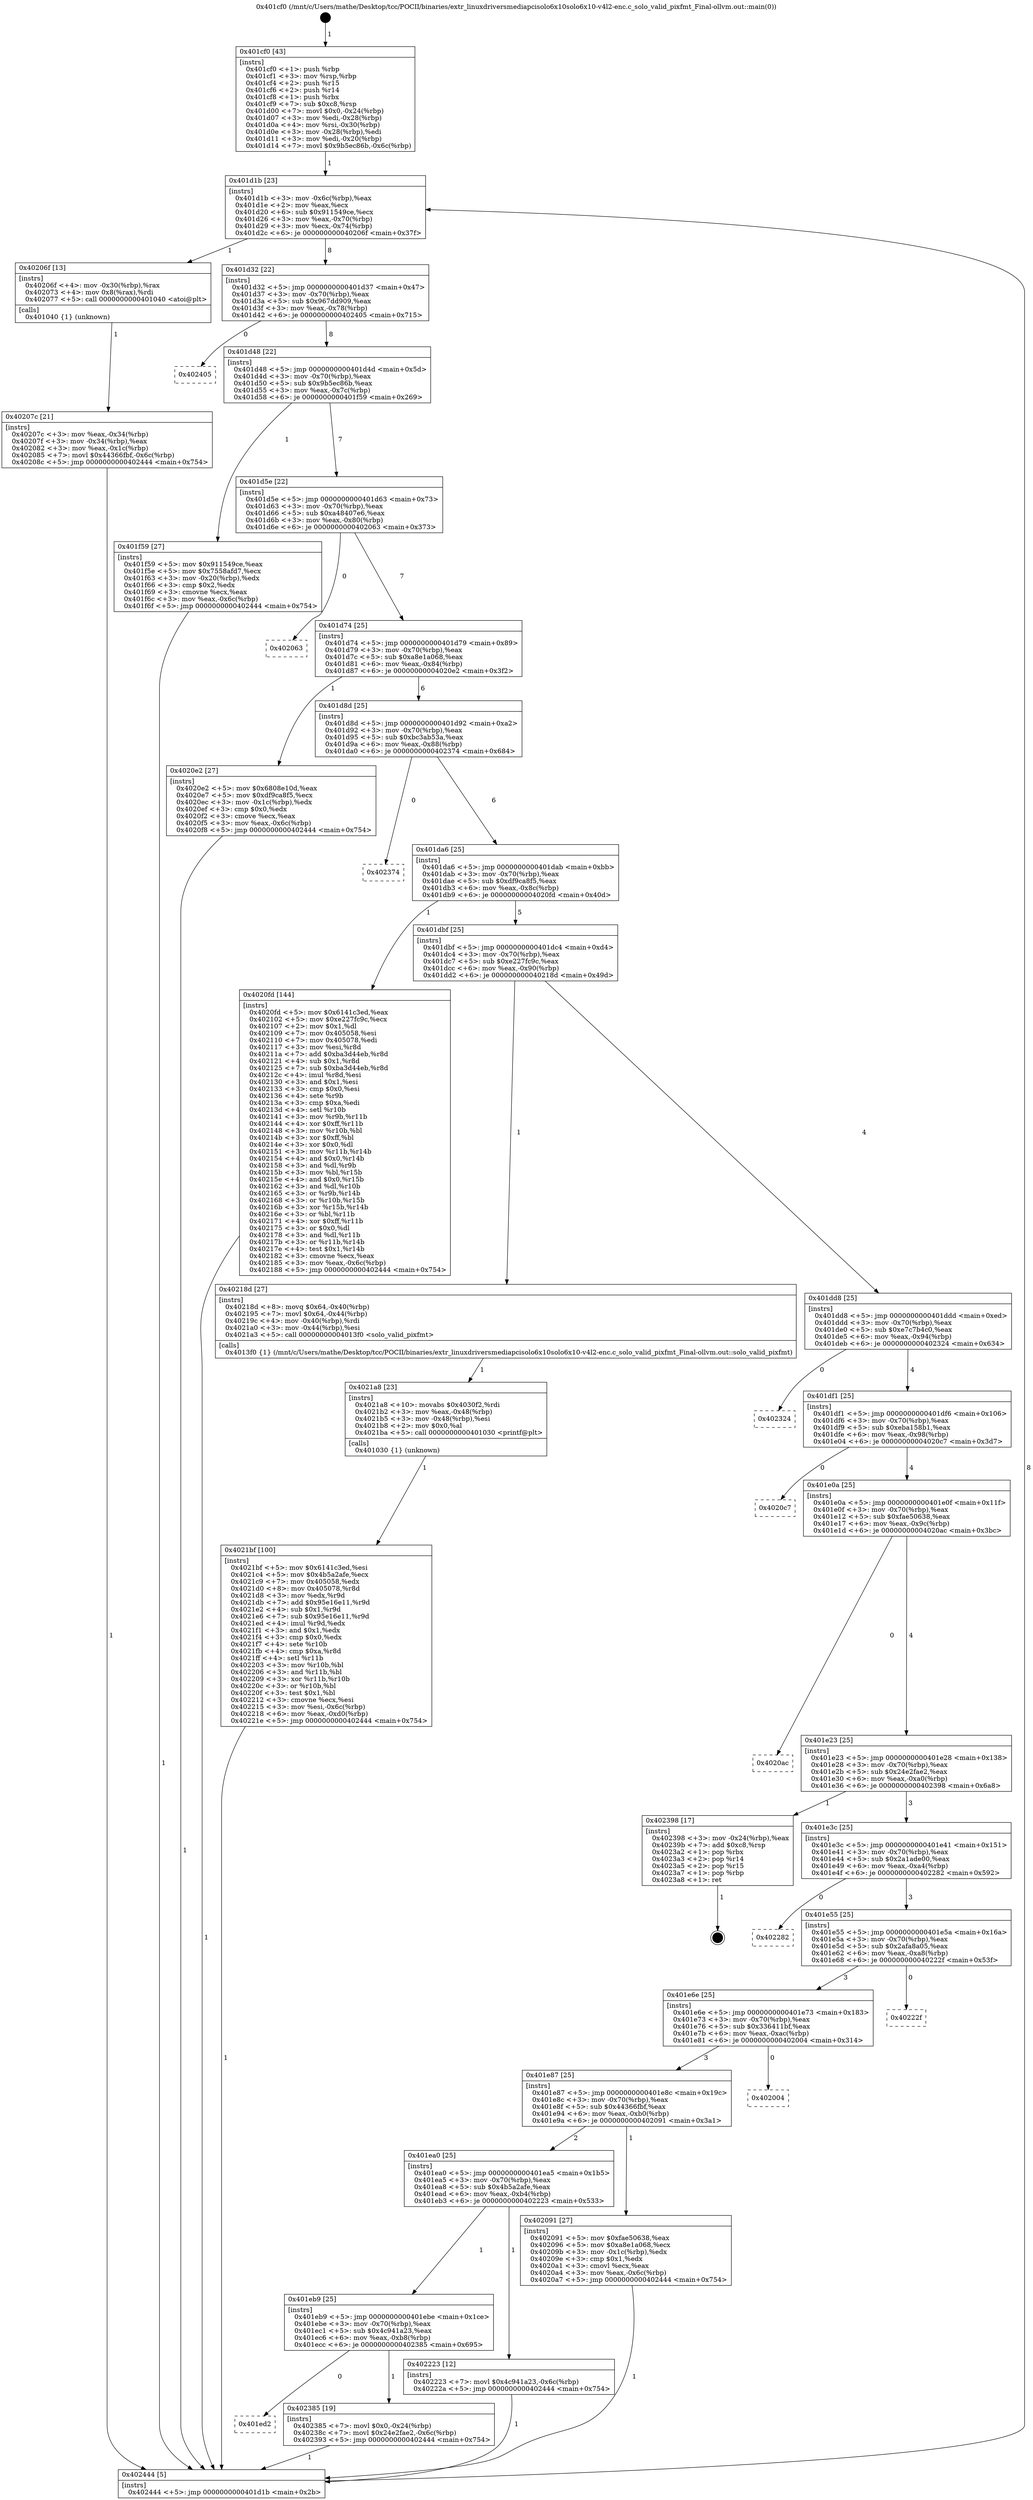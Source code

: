 digraph "0x401cf0" {
  label = "0x401cf0 (/mnt/c/Users/mathe/Desktop/tcc/POCII/binaries/extr_linuxdriversmediapcisolo6x10solo6x10-v4l2-enc.c_solo_valid_pixfmt_Final-ollvm.out::main(0))"
  labelloc = "t"
  node[shape=record]

  Entry [label="",width=0.3,height=0.3,shape=circle,fillcolor=black,style=filled]
  "0x401d1b" [label="{
     0x401d1b [23]\l
     | [instrs]\l
     &nbsp;&nbsp;0x401d1b \<+3\>: mov -0x6c(%rbp),%eax\l
     &nbsp;&nbsp;0x401d1e \<+2\>: mov %eax,%ecx\l
     &nbsp;&nbsp;0x401d20 \<+6\>: sub $0x911549ce,%ecx\l
     &nbsp;&nbsp;0x401d26 \<+3\>: mov %eax,-0x70(%rbp)\l
     &nbsp;&nbsp;0x401d29 \<+3\>: mov %ecx,-0x74(%rbp)\l
     &nbsp;&nbsp;0x401d2c \<+6\>: je 000000000040206f \<main+0x37f\>\l
  }"]
  "0x40206f" [label="{
     0x40206f [13]\l
     | [instrs]\l
     &nbsp;&nbsp;0x40206f \<+4\>: mov -0x30(%rbp),%rax\l
     &nbsp;&nbsp;0x402073 \<+4\>: mov 0x8(%rax),%rdi\l
     &nbsp;&nbsp;0x402077 \<+5\>: call 0000000000401040 \<atoi@plt\>\l
     | [calls]\l
     &nbsp;&nbsp;0x401040 \{1\} (unknown)\l
  }"]
  "0x401d32" [label="{
     0x401d32 [22]\l
     | [instrs]\l
     &nbsp;&nbsp;0x401d32 \<+5\>: jmp 0000000000401d37 \<main+0x47\>\l
     &nbsp;&nbsp;0x401d37 \<+3\>: mov -0x70(%rbp),%eax\l
     &nbsp;&nbsp;0x401d3a \<+5\>: sub $0x967dd909,%eax\l
     &nbsp;&nbsp;0x401d3f \<+3\>: mov %eax,-0x78(%rbp)\l
     &nbsp;&nbsp;0x401d42 \<+6\>: je 0000000000402405 \<main+0x715\>\l
  }"]
  Exit [label="",width=0.3,height=0.3,shape=circle,fillcolor=black,style=filled,peripheries=2]
  "0x402405" [label="{
     0x402405\l
  }", style=dashed]
  "0x401d48" [label="{
     0x401d48 [22]\l
     | [instrs]\l
     &nbsp;&nbsp;0x401d48 \<+5\>: jmp 0000000000401d4d \<main+0x5d\>\l
     &nbsp;&nbsp;0x401d4d \<+3\>: mov -0x70(%rbp),%eax\l
     &nbsp;&nbsp;0x401d50 \<+5\>: sub $0x9b5ec86b,%eax\l
     &nbsp;&nbsp;0x401d55 \<+3\>: mov %eax,-0x7c(%rbp)\l
     &nbsp;&nbsp;0x401d58 \<+6\>: je 0000000000401f59 \<main+0x269\>\l
  }"]
  "0x401ed2" [label="{
     0x401ed2\l
  }", style=dashed]
  "0x401f59" [label="{
     0x401f59 [27]\l
     | [instrs]\l
     &nbsp;&nbsp;0x401f59 \<+5\>: mov $0x911549ce,%eax\l
     &nbsp;&nbsp;0x401f5e \<+5\>: mov $0x7558afd7,%ecx\l
     &nbsp;&nbsp;0x401f63 \<+3\>: mov -0x20(%rbp),%edx\l
     &nbsp;&nbsp;0x401f66 \<+3\>: cmp $0x2,%edx\l
     &nbsp;&nbsp;0x401f69 \<+3\>: cmovne %ecx,%eax\l
     &nbsp;&nbsp;0x401f6c \<+3\>: mov %eax,-0x6c(%rbp)\l
     &nbsp;&nbsp;0x401f6f \<+5\>: jmp 0000000000402444 \<main+0x754\>\l
  }"]
  "0x401d5e" [label="{
     0x401d5e [22]\l
     | [instrs]\l
     &nbsp;&nbsp;0x401d5e \<+5\>: jmp 0000000000401d63 \<main+0x73\>\l
     &nbsp;&nbsp;0x401d63 \<+3\>: mov -0x70(%rbp),%eax\l
     &nbsp;&nbsp;0x401d66 \<+5\>: sub $0xa48407e6,%eax\l
     &nbsp;&nbsp;0x401d6b \<+3\>: mov %eax,-0x80(%rbp)\l
     &nbsp;&nbsp;0x401d6e \<+6\>: je 0000000000402063 \<main+0x373\>\l
  }"]
  "0x402444" [label="{
     0x402444 [5]\l
     | [instrs]\l
     &nbsp;&nbsp;0x402444 \<+5\>: jmp 0000000000401d1b \<main+0x2b\>\l
  }"]
  "0x401cf0" [label="{
     0x401cf0 [43]\l
     | [instrs]\l
     &nbsp;&nbsp;0x401cf0 \<+1\>: push %rbp\l
     &nbsp;&nbsp;0x401cf1 \<+3\>: mov %rsp,%rbp\l
     &nbsp;&nbsp;0x401cf4 \<+2\>: push %r15\l
     &nbsp;&nbsp;0x401cf6 \<+2\>: push %r14\l
     &nbsp;&nbsp;0x401cf8 \<+1\>: push %rbx\l
     &nbsp;&nbsp;0x401cf9 \<+7\>: sub $0xc8,%rsp\l
     &nbsp;&nbsp;0x401d00 \<+7\>: movl $0x0,-0x24(%rbp)\l
     &nbsp;&nbsp;0x401d07 \<+3\>: mov %edi,-0x28(%rbp)\l
     &nbsp;&nbsp;0x401d0a \<+4\>: mov %rsi,-0x30(%rbp)\l
     &nbsp;&nbsp;0x401d0e \<+3\>: mov -0x28(%rbp),%edi\l
     &nbsp;&nbsp;0x401d11 \<+3\>: mov %edi,-0x20(%rbp)\l
     &nbsp;&nbsp;0x401d14 \<+7\>: movl $0x9b5ec86b,-0x6c(%rbp)\l
  }"]
  "0x40207c" [label="{
     0x40207c [21]\l
     | [instrs]\l
     &nbsp;&nbsp;0x40207c \<+3\>: mov %eax,-0x34(%rbp)\l
     &nbsp;&nbsp;0x40207f \<+3\>: mov -0x34(%rbp),%eax\l
     &nbsp;&nbsp;0x402082 \<+3\>: mov %eax,-0x1c(%rbp)\l
     &nbsp;&nbsp;0x402085 \<+7\>: movl $0x44366fbf,-0x6c(%rbp)\l
     &nbsp;&nbsp;0x40208c \<+5\>: jmp 0000000000402444 \<main+0x754\>\l
  }"]
  "0x402385" [label="{
     0x402385 [19]\l
     | [instrs]\l
     &nbsp;&nbsp;0x402385 \<+7\>: movl $0x0,-0x24(%rbp)\l
     &nbsp;&nbsp;0x40238c \<+7\>: movl $0x24e2fae2,-0x6c(%rbp)\l
     &nbsp;&nbsp;0x402393 \<+5\>: jmp 0000000000402444 \<main+0x754\>\l
  }"]
  "0x402063" [label="{
     0x402063\l
  }", style=dashed]
  "0x401d74" [label="{
     0x401d74 [25]\l
     | [instrs]\l
     &nbsp;&nbsp;0x401d74 \<+5\>: jmp 0000000000401d79 \<main+0x89\>\l
     &nbsp;&nbsp;0x401d79 \<+3\>: mov -0x70(%rbp),%eax\l
     &nbsp;&nbsp;0x401d7c \<+5\>: sub $0xa8e1a068,%eax\l
     &nbsp;&nbsp;0x401d81 \<+6\>: mov %eax,-0x84(%rbp)\l
     &nbsp;&nbsp;0x401d87 \<+6\>: je 00000000004020e2 \<main+0x3f2\>\l
  }"]
  "0x401eb9" [label="{
     0x401eb9 [25]\l
     | [instrs]\l
     &nbsp;&nbsp;0x401eb9 \<+5\>: jmp 0000000000401ebe \<main+0x1ce\>\l
     &nbsp;&nbsp;0x401ebe \<+3\>: mov -0x70(%rbp),%eax\l
     &nbsp;&nbsp;0x401ec1 \<+5\>: sub $0x4c941a23,%eax\l
     &nbsp;&nbsp;0x401ec6 \<+6\>: mov %eax,-0xb8(%rbp)\l
     &nbsp;&nbsp;0x401ecc \<+6\>: je 0000000000402385 \<main+0x695\>\l
  }"]
  "0x4020e2" [label="{
     0x4020e2 [27]\l
     | [instrs]\l
     &nbsp;&nbsp;0x4020e2 \<+5\>: mov $0x6808e10d,%eax\l
     &nbsp;&nbsp;0x4020e7 \<+5\>: mov $0xdf9ca8f5,%ecx\l
     &nbsp;&nbsp;0x4020ec \<+3\>: mov -0x1c(%rbp),%edx\l
     &nbsp;&nbsp;0x4020ef \<+3\>: cmp $0x0,%edx\l
     &nbsp;&nbsp;0x4020f2 \<+3\>: cmove %ecx,%eax\l
     &nbsp;&nbsp;0x4020f5 \<+3\>: mov %eax,-0x6c(%rbp)\l
     &nbsp;&nbsp;0x4020f8 \<+5\>: jmp 0000000000402444 \<main+0x754\>\l
  }"]
  "0x401d8d" [label="{
     0x401d8d [25]\l
     | [instrs]\l
     &nbsp;&nbsp;0x401d8d \<+5\>: jmp 0000000000401d92 \<main+0xa2\>\l
     &nbsp;&nbsp;0x401d92 \<+3\>: mov -0x70(%rbp),%eax\l
     &nbsp;&nbsp;0x401d95 \<+5\>: sub $0xbc3ab53a,%eax\l
     &nbsp;&nbsp;0x401d9a \<+6\>: mov %eax,-0x88(%rbp)\l
     &nbsp;&nbsp;0x401da0 \<+6\>: je 0000000000402374 \<main+0x684\>\l
  }"]
  "0x402223" [label="{
     0x402223 [12]\l
     | [instrs]\l
     &nbsp;&nbsp;0x402223 \<+7\>: movl $0x4c941a23,-0x6c(%rbp)\l
     &nbsp;&nbsp;0x40222a \<+5\>: jmp 0000000000402444 \<main+0x754\>\l
  }"]
  "0x402374" [label="{
     0x402374\l
  }", style=dashed]
  "0x401da6" [label="{
     0x401da6 [25]\l
     | [instrs]\l
     &nbsp;&nbsp;0x401da6 \<+5\>: jmp 0000000000401dab \<main+0xbb\>\l
     &nbsp;&nbsp;0x401dab \<+3\>: mov -0x70(%rbp),%eax\l
     &nbsp;&nbsp;0x401dae \<+5\>: sub $0xdf9ca8f5,%eax\l
     &nbsp;&nbsp;0x401db3 \<+6\>: mov %eax,-0x8c(%rbp)\l
     &nbsp;&nbsp;0x401db9 \<+6\>: je 00000000004020fd \<main+0x40d\>\l
  }"]
  "0x4021bf" [label="{
     0x4021bf [100]\l
     | [instrs]\l
     &nbsp;&nbsp;0x4021bf \<+5\>: mov $0x6141c3ed,%esi\l
     &nbsp;&nbsp;0x4021c4 \<+5\>: mov $0x4b5a2afe,%ecx\l
     &nbsp;&nbsp;0x4021c9 \<+7\>: mov 0x405058,%edx\l
     &nbsp;&nbsp;0x4021d0 \<+8\>: mov 0x405078,%r8d\l
     &nbsp;&nbsp;0x4021d8 \<+3\>: mov %edx,%r9d\l
     &nbsp;&nbsp;0x4021db \<+7\>: add $0x95e16e11,%r9d\l
     &nbsp;&nbsp;0x4021e2 \<+4\>: sub $0x1,%r9d\l
     &nbsp;&nbsp;0x4021e6 \<+7\>: sub $0x95e16e11,%r9d\l
     &nbsp;&nbsp;0x4021ed \<+4\>: imul %r9d,%edx\l
     &nbsp;&nbsp;0x4021f1 \<+3\>: and $0x1,%edx\l
     &nbsp;&nbsp;0x4021f4 \<+3\>: cmp $0x0,%edx\l
     &nbsp;&nbsp;0x4021f7 \<+4\>: sete %r10b\l
     &nbsp;&nbsp;0x4021fb \<+4\>: cmp $0xa,%r8d\l
     &nbsp;&nbsp;0x4021ff \<+4\>: setl %r11b\l
     &nbsp;&nbsp;0x402203 \<+3\>: mov %r10b,%bl\l
     &nbsp;&nbsp;0x402206 \<+3\>: and %r11b,%bl\l
     &nbsp;&nbsp;0x402209 \<+3\>: xor %r11b,%r10b\l
     &nbsp;&nbsp;0x40220c \<+3\>: or %r10b,%bl\l
     &nbsp;&nbsp;0x40220f \<+3\>: test $0x1,%bl\l
     &nbsp;&nbsp;0x402212 \<+3\>: cmovne %ecx,%esi\l
     &nbsp;&nbsp;0x402215 \<+3\>: mov %esi,-0x6c(%rbp)\l
     &nbsp;&nbsp;0x402218 \<+6\>: mov %eax,-0xd0(%rbp)\l
     &nbsp;&nbsp;0x40221e \<+5\>: jmp 0000000000402444 \<main+0x754\>\l
  }"]
  "0x4020fd" [label="{
     0x4020fd [144]\l
     | [instrs]\l
     &nbsp;&nbsp;0x4020fd \<+5\>: mov $0x6141c3ed,%eax\l
     &nbsp;&nbsp;0x402102 \<+5\>: mov $0xe227fc9c,%ecx\l
     &nbsp;&nbsp;0x402107 \<+2\>: mov $0x1,%dl\l
     &nbsp;&nbsp;0x402109 \<+7\>: mov 0x405058,%esi\l
     &nbsp;&nbsp;0x402110 \<+7\>: mov 0x405078,%edi\l
     &nbsp;&nbsp;0x402117 \<+3\>: mov %esi,%r8d\l
     &nbsp;&nbsp;0x40211a \<+7\>: add $0xba3d44eb,%r8d\l
     &nbsp;&nbsp;0x402121 \<+4\>: sub $0x1,%r8d\l
     &nbsp;&nbsp;0x402125 \<+7\>: sub $0xba3d44eb,%r8d\l
     &nbsp;&nbsp;0x40212c \<+4\>: imul %r8d,%esi\l
     &nbsp;&nbsp;0x402130 \<+3\>: and $0x1,%esi\l
     &nbsp;&nbsp;0x402133 \<+3\>: cmp $0x0,%esi\l
     &nbsp;&nbsp;0x402136 \<+4\>: sete %r9b\l
     &nbsp;&nbsp;0x40213a \<+3\>: cmp $0xa,%edi\l
     &nbsp;&nbsp;0x40213d \<+4\>: setl %r10b\l
     &nbsp;&nbsp;0x402141 \<+3\>: mov %r9b,%r11b\l
     &nbsp;&nbsp;0x402144 \<+4\>: xor $0xff,%r11b\l
     &nbsp;&nbsp;0x402148 \<+3\>: mov %r10b,%bl\l
     &nbsp;&nbsp;0x40214b \<+3\>: xor $0xff,%bl\l
     &nbsp;&nbsp;0x40214e \<+3\>: xor $0x0,%dl\l
     &nbsp;&nbsp;0x402151 \<+3\>: mov %r11b,%r14b\l
     &nbsp;&nbsp;0x402154 \<+4\>: and $0x0,%r14b\l
     &nbsp;&nbsp;0x402158 \<+3\>: and %dl,%r9b\l
     &nbsp;&nbsp;0x40215b \<+3\>: mov %bl,%r15b\l
     &nbsp;&nbsp;0x40215e \<+4\>: and $0x0,%r15b\l
     &nbsp;&nbsp;0x402162 \<+3\>: and %dl,%r10b\l
     &nbsp;&nbsp;0x402165 \<+3\>: or %r9b,%r14b\l
     &nbsp;&nbsp;0x402168 \<+3\>: or %r10b,%r15b\l
     &nbsp;&nbsp;0x40216b \<+3\>: xor %r15b,%r14b\l
     &nbsp;&nbsp;0x40216e \<+3\>: or %bl,%r11b\l
     &nbsp;&nbsp;0x402171 \<+4\>: xor $0xff,%r11b\l
     &nbsp;&nbsp;0x402175 \<+3\>: or $0x0,%dl\l
     &nbsp;&nbsp;0x402178 \<+3\>: and %dl,%r11b\l
     &nbsp;&nbsp;0x40217b \<+3\>: or %r11b,%r14b\l
     &nbsp;&nbsp;0x40217e \<+4\>: test $0x1,%r14b\l
     &nbsp;&nbsp;0x402182 \<+3\>: cmovne %ecx,%eax\l
     &nbsp;&nbsp;0x402185 \<+3\>: mov %eax,-0x6c(%rbp)\l
     &nbsp;&nbsp;0x402188 \<+5\>: jmp 0000000000402444 \<main+0x754\>\l
  }"]
  "0x401dbf" [label="{
     0x401dbf [25]\l
     | [instrs]\l
     &nbsp;&nbsp;0x401dbf \<+5\>: jmp 0000000000401dc4 \<main+0xd4\>\l
     &nbsp;&nbsp;0x401dc4 \<+3\>: mov -0x70(%rbp),%eax\l
     &nbsp;&nbsp;0x401dc7 \<+5\>: sub $0xe227fc9c,%eax\l
     &nbsp;&nbsp;0x401dcc \<+6\>: mov %eax,-0x90(%rbp)\l
     &nbsp;&nbsp;0x401dd2 \<+6\>: je 000000000040218d \<main+0x49d\>\l
  }"]
  "0x4021a8" [label="{
     0x4021a8 [23]\l
     | [instrs]\l
     &nbsp;&nbsp;0x4021a8 \<+10\>: movabs $0x4030f2,%rdi\l
     &nbsp;&nbsp;0x4021b2 \<+3\>: mov %eax,-0x48(%rbp)\l
     &nbsp;&nbsp;0x4021b5 \<+3\>: mov -0x48(%rbp),%esi\l
     &nbsp;&nbsp;0x4021b8 \<+2\>: mov $0x0,%al\l
     &nbsp;&nbsp;0x4021ba \<+5\>: call 0000000000401030 \<printf@plt\>\l
     | [calls]\l
     &nbsp;&nbsp;0x401030 \{1\} (unknown)\l
  }"]
  "0x40218d" [label="{
     0x40218d [27]\l
     | [instrs]\l
     &nbsp;&nbsp;0x40218d \<+8\>: movq $0x64,-0x40(%rbp)\l
     &nbsp;&nbsp;0x402195 \<+7\>: movl $0x64,-0x44(%rbp)\l
     &nbsp;&nbsp;0x40219c \<+4\>: mov -0x40(%rbp),%rdi\l
     &nbsp;&nbsp;0x4021a0 \<+3\>: mov -0x44(%rbp),%esi\l
     &nbsp;&nbsp;0x4021a3 \<+5\>: call 00000000004013f0 \<solo_valid_pixfmt\>\l
     | [calls]\l
     &nbsp;&nbsp;0x4013f0 \{1\} (/mnt/c/Users/mathe/Desktop/tcc/POCII/binaries/extr_linuxdriversmediapcisolo6x10solo6x10-v4l2-enc.c_solo_valid_pixfmt_Final-ollvm.out::solo_valid_pixfmt)\l
  }"]
  "0x401dd8" [label="{
     0x401dd8 [25]\l
     | [instrs]\l
     &nbsp;&nbsp;0x401dd8 \<+5\>: jmp 0000000000401ddd \<main+0xed\>\l
     &nbsp;&nbsp;0x401ddd \<+3\>: mov -0x70(%rbp),%eax\l
     &nbsp;&nbsp;0x401de0 \<+5\>: sub $0xe7c7b4c0,%eax\l
     &nbsp;&nbsp;0x401de5 \<+6\>: mov %eax,-0x94(%rbp)\l
     &nbsp;&nbsp;0x401deb \<+6\>: je 0000000000402324 \<main+0x634\>\l
  }"]
  "0x401ea0" [label="{
     0x401ea0 [25]\l
     | [instrs]\l
     &nbsp;&nbsp;0x401ea0 \<+5\>: jmp 0000000000401ea5 \<main+0x1b5\>\l
     &nbsp;&nbsp;0x401ea5 \<+3\>: mov -0x70(%rbp),%eax\l
     &nbsp;&nbsp;0x401ea8 \<+5\>: sub $0x4b5a2afe,%eax\l
     &nbsp;&nbsp;0x401ead \<+6\>: mov %eax,-0xb4(%rbp)\l
     &nbsp;&nbsp;0x401eb3 \<+6\>: je 0000000000402223 \<main+0x533\>\l
  }"]
  "0x402324" [label="{
     0x402324\l
  }", style=dashed]
  "0x401df1" [label="{
     0x401df1 [25]\l
     | [instrs]\l
     &nbsp;&nbsp;0x401df1 \<+5\>: jmp 0000000000401df6 \<main+0x106\>\l
     &nbsp;&nbsp;0x401df6 \<+3\>: mov -0x70(%rbp),%eax\l
     &nbsp;&nbsp;0x401df9 \<+5\>: sub $0xeba158b1,%eax\l
     &nbsp;&nbsp;0x401dfe \<+6\>: mov %eax,-0x98(%rbp)\l
     &nbsp;&nbsp;0x401e04 \<+6\>: je 00000000004020c7 \<main+0x3d7\>\l
  }"]
  "0x402091" [label="{
     0x402091 [27]\l
     | [instrs]\l
     &nbsp;&nbsp;0x402091 \<+5\>: mov $0xfae50638,%eax\l
     &nbsp;&nbsp;0x402096 \<+5\>: mov $0xa8e1a068,%ecx\l
     &nbsp;&nbsp;0x40209b \<+3\>: mov -0x1c(%rbp),%edx\l
     &nbsp;&nbsp;0x40209e \<+3\>: cmp $0x1,%edx\l
     &nbsp;&nbsp;0x4020a1 \<+3\>: cmovl %ecx,%eax\l
     &nbsp;&nbsp;0x4020a4 \<+3\>: mov %eax,-0x6c(%rbp)\l
     &nbsp;&nbsp;0x4020a7 \<+5\>: jmp 0000000000402444 \<main+0x754\>\l
  }"]
  "0x4020c7" [label="{
     0x4020c7\l
  }", style=dashed]
  "0x401e0a" [label="{
     0x401e0a [25]\l
     | [instrs]\l
     &nbsp;&nbsp;0x401e0a \<+5\>: jmp 0000000000401e0f \<main+0x11f\>\l
     &nbsp;&nbsp;0x401e0f \<+3\>: mov -0x70(%rbp),%eax\l
     &nbsp;&nbsp;0x401e12 \<+5\>: sub $0xfae50638,%eax\l
     &nbsp;&nbsp;0x401e17 \<+6\>: mov %eax,-0x9c(%rbp)\l
     &nbsp;&nbsp;0x401e1d \<+6\>: je 00000000004020ac \<main+0x3bc\>\l
  }"]
  "0x401e87" [label="{
     0x401e87 [25]\l
     | [instrs]\l
     &nbsp;&nbsp;0x401e87 \<+5\>: jmp 0000000000401e8c \<main+0x19c\>\l
     &nbsp;&nbsp;0x401e8c \<+3\>: mov -0x70(%rbp),%eax\l
     &nbsp;&nbsp;0x401e8f \<+5\>: sub $0x44366fbf,%eax\l
     &nbsp;&nbsp;0x401e94 \<+6\>: mov %eax,-0xb0(%rbp)\l
     &nbsp;&nbsp;0x401e9a \<+6\>: je 0000000000402091 \<main+0x3a1\>\l
  }"]
  "0x4020ac" [label="{
     0x4020ac\l
  }", style=dashed]
  "0x401e23" [label="{
     0x401e23 [25]\l
     | [instrs]\l
     &nbsp;&nbsp;0x401e23 \<+5\>: jmp 0000000000401e28 \<main+0x138\>\l
     &nbsp;&nbsp;0x401e28 \<+3\>: mov -0x70(%rbp),%eax\l
     &nbsp;&nbsp;0x401e2b \<+5\>: sub $0x24e2fae2,%eax\l
     &nbsp;&nbsp;0x401e30 \<+6\>: mov %eax,-0xa0(%rbp)\l
     &nbsp;&nbsp;0x401e36 \<+6\>: je 0000000000402398 \<main+0x6a8\>\l
  }"]
  "0x402004" [label="{
     0x402004\l
  }", style=dashed]
  "0x402398" [label="{
     0x402398 [17]\l
     | [instrs]\l
     &nbsp;&nbsp;0x402398 \<+3\>: mov -0x24(%rbp),%eax\l
     &nbsp;&nbsp;0x40239b \<+7\>: add $0xc8,%rsp\l
     &nbsp;&nbsp;0x4023a2 \<+1\>: pop %rbx\l
     &nbsp;&nbsp;0x4023a3 \<+2\>: pop %r14\l
     &nbsp;&nbsp;0x4023a5 \<+2\>: pop %r15\l
     &nbsp;&nbsp;0x4023a7 \<+1\>: pop %rbp\l
     &nbsp;&nbsp;0x4023a8 \<+1\>: ret\l
  }"]
  "0x401e3c" [label="{
     0x401e3c [25]\l
     | [instrs]\l
     &nbsp;&nbsp;0x401e3c \<+5\>: jmp 0000000000401e41 \<main+0x151\>\l
     &nbsp;&nbsp;0x401e41 \<+3\>: mov -0x70(%rbp),%eax\l
     &nbsp;&nbsp;0x401e44 \<+5\>: sub $0x2a1ade00,%eax\l
     &nbsp;&nbsp;0x401e49 \<+6\>: mov %eax,-0xa4(%rbp)\l
     &nbsp;&nbsp;0x401e4f \<+6\>: je 0000000000402282 \<main+0x592\>\l
  }"]
  "0x401e6e" [label="{
     0x401e6e [25]\l
     | [instrs]\l
     &nbsp;&nbsp;0x401e6e \<+5\>: jmp 0000000000401e73 \<main+0x183\>\l
     &nbsp;&nbsp;0x401e73 \<+3\>: mov -0x70(%rbp),%eax\l
     &nbsp;&nbsp;0x401e76 \<+5\>: sub $0x336411bf,%eax\l
     &nbsp;&nbsp;0x401e7b \<+6\>: mov %eax,-0xac(%rbp)\l
     &nbsp;&nbsp;0x401e81 \<+6\>: je 0000000000402004 \<main+0x314\>\l
  }"]
  "0x402282" [label="{
     0x402282\l
  }", style=dashed]
  "0x401e55" [label="{
     0x401e55 [25]\l
     | [instrs]\l
     &nbsp;&nbsp;0x401e55 \<+5\>: jmp 0000000000401e5a \<main+0x16a\>\l
     &nbsp;&nbsp;0x401e5a \<+3\>: mov -0x70(%rbp),%eax\l
     &nbsp;&nbsp;0x401e5d \<+5\>: sub $0x2afa8a05,%eax\l
     &nbsp;&nbsp;0x401e62 \<+6\>: mov %eax,-0xa8(%rbp)\l
     &nbsp;&nbsp;0x401e68 \<+6\>: je 000000000040222f \<main+0x53f\>\l
  }"]
  "0x40222f" [label="{
     0x40222f\l
  }", style=dashed]
  Entry -> "0x401cf0" [label=" 1"]
  "0x401d1b" -> "0x40206f" [label=" 1"]
  "0x401d1b" -> "0x401d32" [label=" 8"]
  "0x402398" -> Exit [label=" 1"]
  "0x401d32" -> "0x402405" [label=" 0"]
  "0x401d32" -> "0x401d48" [label=" 8"]
  "0x402385" -> "0x402444" [label=" 1"]
  "0x401d48" -> "0x401f59" [label=" 1"]
  "0x401d48" -> "0x401d5e" [label=" 7"]
  "0x401f59" -> "0x402444" [label=" 1"]
  "0x401cf0" -> "0x401d1b" [label=" 1"]
  "0x402444" -> "0x401d1b" [label=" 8"]
  "0x40206f" -> "0x40207c" [label=" 1"]
  "0x40207c" -> "0x402444" [label=" 1"]
  "0x401eb9" -> "0x401ed2" [label=" 0"]
  "0x401d5e" -> "0x402063" [label=" 0"]
  "0x401d5e" -> "0x401d74" [label=" 7"]
  "0x401eb9" -> "0x402385" [label=" 1"]
  "0x401d74" -> "0x4020e2" [label=" 1"]
  "0x401d74" -> "0x401d8d" [label=" 6"]
  "0x402223" -> "0x402444" [label=" 1"]
  "0x401d8d" -> "0x402374" [label=" 0"]
  "0x401d8d" -> "0x401da6" [label=" 6"]
  "0x401ea0" -> "0x401eb9" [label=" 1"]
  "0x401da6" -> "0x4020fd" [label=" 1"]
  "0x401da6" -> "0x401dbf" [label=" 5"]
  "0x401ea0" -> "0x402223" [label=" 1"]
  "0x401dbf" -> "0x40218d" [label=" 1"]
  "0x401dbf" -> "0x401dd8" [label=" 4"]
  "0x4021bf" -> "0x402444" [label=" 1"]
  "0x401dd8" -> "0x402324" [label=" 0"]
  "0x401dd8" -> "0x401df1" [label=" 4"]
  "0x4021a8" -> "0x4021bf" [label=" 1"]
  "0x401df1" -> "0x4020c7" [label=" 0"]
  "0x401df1" -> "0x401e0a" [label=" 4"]
  "0x40218d" -> "0x4021a8" [label=" 1"]
  "0x401e0a" -> "0x4020ac" [label=" 0"]
  "0x401e0a" -> "0x401e23" [label=" 4"]
  "0x4020e2" -> "0x402444" [label=" 1"]
  "0x401e23" -> "0x402398" [label=" 1"]
  "0x401e23" -> "0x401e3c" [label=" 3"]
  "0x402091" -> "0x402444" [label=" 1"]
  "0x401e3c" -> "0x402282" [label=" 0"]
  "0x401e3c" -> "0x401e55" [label=" 3"]
  "0x401e87" -> "0x402091" [label=" 1"]
  "0x401e55" -> "0x40222f" [label=" 0"]
  "0x401e55" -> "0x401e6e" [label=" 3"]
  "0x401e87" -> "0x401ea0" [label=" 2"]
  "0x401e6e" -> "0x402004" [label=" 0"]
  "0x401e6e" -> "0x401e87" [label=" 3"]
  "0x4020fd" -> "0x402444" [label=" 1"]
}
